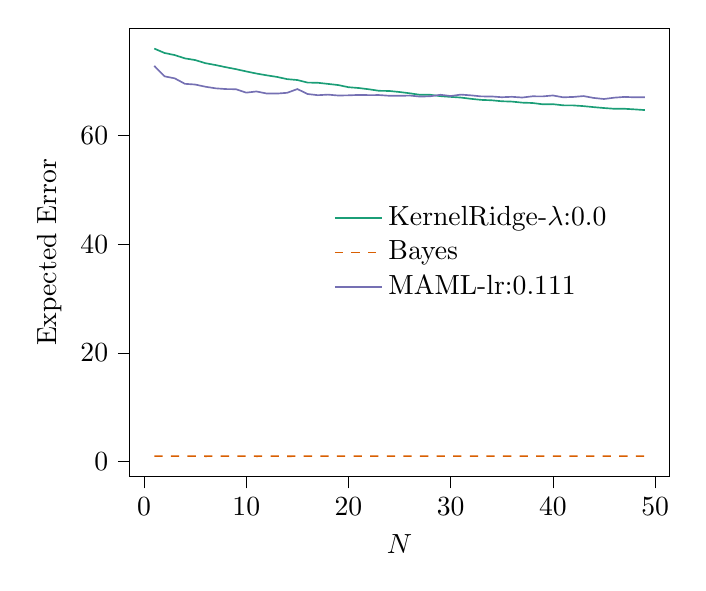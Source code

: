 % This file was created with tikzplotlib v0.10.1.
\begin{tikzpicture}

\definecolor{chocolate217952}{RGB}{217,95,2}
\definecolor{darkcyan27158119}{RGB}{27,158,119}
\definecolor{darkgray176}{RGB}{176,176,176}
\definecolor{deeppink23141138}{RGB}{231,41,138}
\definecolor{lightslategray117112179}{RGB}{117,112,179}

\begin{axis}[
legend cell align={left},
legend style={fill opacity=0.8, draw opacity=1, text opacity=1, at={(0.91,0.5)}, anchor=east, draw=none},
tick align=outside,
tick pos=left,
x grid style={darkgray176},
xlabel={\(\displaystyle N\)},
xmin=-1.4, xmax=51.4,
xtick style={color=black},
y grid style={darkgray176},
ylabel={Expected Error},
ymin=-2.755, ymax=79.753,
ytick style={color=black}
]
\addplot [semithick, darkcyan27158119]
table {%
1 76.003
2 75.2
3 74.808
4 74.203
5 73.892
6 73.323
7 72.974
8 72.58
9 72.216
10 71.801
11 71.411
12 71.084
13 70.793
14 70.383
15 70.218
16 69.747
17 69.712
18 69.507
19 69.293
20 68.898
21 68.749
22 68.517
23 68.235
24 68.205
25 68.013
26 67.779
27 67.497
28 67.5
29 67.253
30 67.116
31 66.989
32 66.756
33 66.563
34 66.493
35 66.312
36 66.249
37 66.057
38 65.993
39 65.755
40 65.777
41 65.564
42 65.547
43 65.416
44 65.23
45 65.066
46 64.927
47 64.93
48 64.818
49 64.691
};
\addlegendentry{KernelRidge-$\lambda$:0.0}
\addplot [semithick, chocolate217952, dashed]
table {%
1 0.999
2 0.998
3 1.0
4 1.001
5 1.0
6 0.997
7 0.998
8 0.998
9 0.999
10 1.0
11 0.997
12 0.998
13 0.998
14 0.995
15 1.0
16 1.0
17 1.0
18 1.0
19 0.998
20 0.999
21 0.999
22 1.0
23 1.0
24 1.002
25 1.0
26 0.999
27 1.003
28 0.998
29 1.001
30 1.0
31 1.002
32 1.001
33 0.999
34 0.998
35 1.001
36 0.998
37 0.998
38 0.999
39 1.0
40 1.001
41 1.0
42 1.0
43 0.999
44 1.001
45 1.002
46 0.998
47 0.999
48 0.998
49 0.998
};
\addlegendentry{Bayes}
\addplot [semithick, lightslategray117112179]
table {%
1 72.811
2 70.901
3 70.529
4 69.521
5 69.39
6 68.987
7 68.692
8 68.555
9 68.526
10 67.897
11 68.117
12 67.732
13 67.726
14 67.869
15 68.559
16 67.646
17 67.429
18 67.531
19 67.367
20 67.404
21 67.475
22 67.443
23 67.452
24 67.323
25 67.311
26 67.359
27 67.173
28 67.23
29 67.501
30 67.278
31 67.536
32 67.396
33 67.204
34 67.198
35 67.055
36 67.132
37 66.999
38 67.224
39 67.207
40 67.377
41 67.04
42 67.108
43 67.266
44 66.921
45 66.727
46 66.971
47 67.113
48 67.04
49 67.052
};
\addlegendentry{MAML-lr:0.111}

\end{axis}

\end{tikzpicture}
